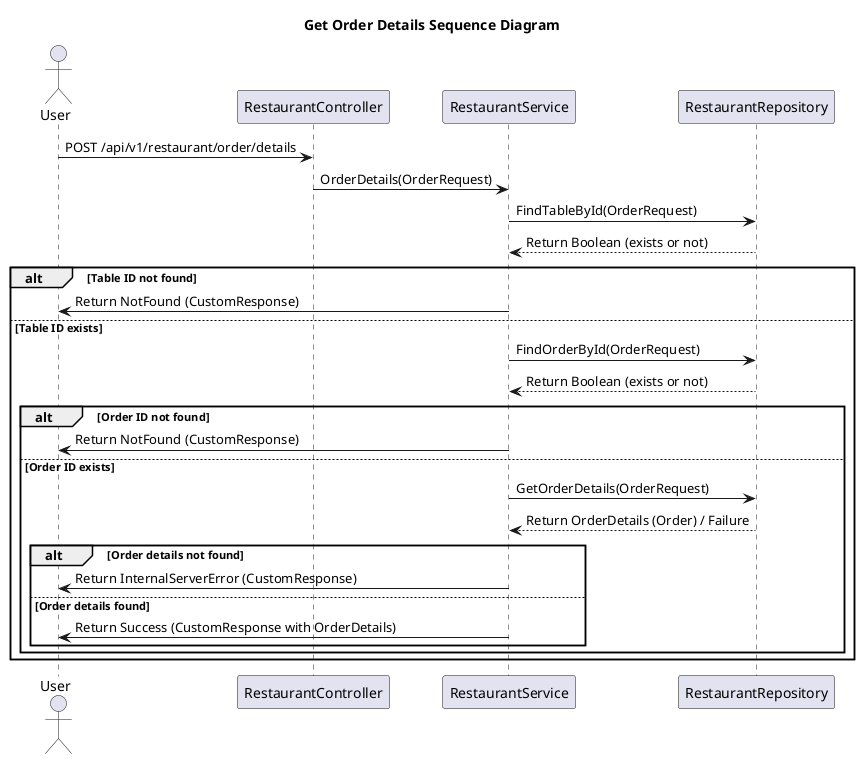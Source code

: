 @startuml
'https://plantuml.com/sequence-diagram
title Get Order Details Sequence Diagram
actor User
participant "RestaurantController" as Controller
participant "RestaurantService" as Service
participant "RestaurantRepository" as Repository

User -> Controller: POST /api/v1/restaurant/order/details
Controller -> Service: OrderDetails(OrderRequest)


Service -> Repository: FindTableById(OrderRequest)
Repository --> Service: Return Boolean (exists or not)


alt Table ID not found
    Service -> User: Return NotFound (CustomResponse)
else Table ID exists
    Service -> Repository: FindOrderById(OrderRequest)
    Repository --> Service: Return Boolean (exists or not)
    alt Order ID not found
        Service -> User : Return NotFound (CustomResponse)
    else Order ID exists
        Service -> Repository: GetOrderDetails(OrderRequest)
        Repository --> Service: Return OrderDetails (Order) / Failure

         alt Order details not found
            Service -> User: Return InternalServerError (CustomResponse)
         else Order details found
            Service -> User : Return Success (CustomResponse with OrderDetails)
         end
    end
end

@enduml
